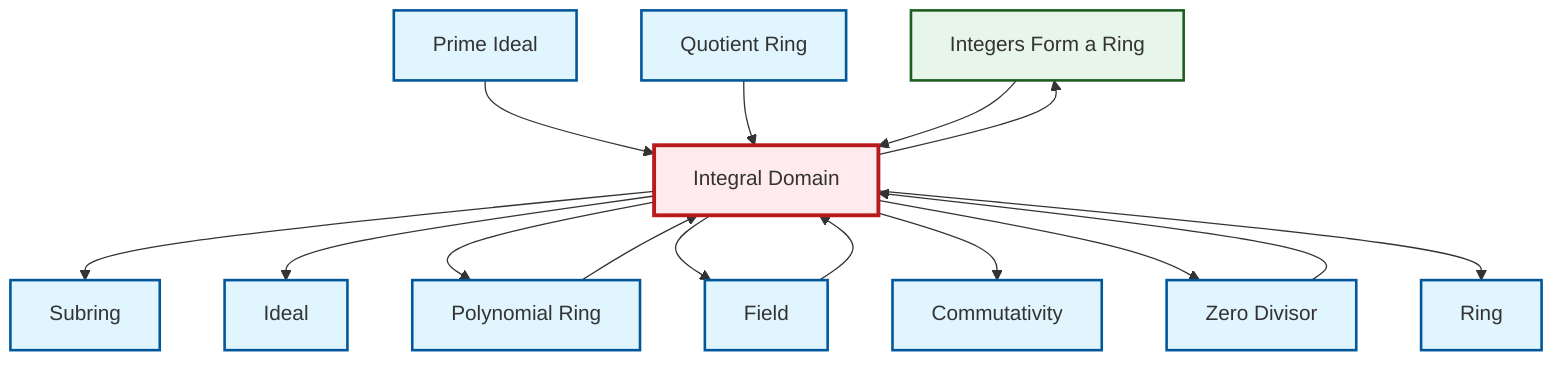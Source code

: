 graph TD
    classDef definition fill:#e1f5fe,stroke:#01579b,stroke-width:2px
    classDef theorem fill:#f3e5f5,stroke:#4a148c,stroke-width:2px
    classDef axiom fill:#fff3e0,stroke:#e65100,stroke-width:2px
    classDef example fill:#e8f5e9,stroke:#1b5e20,stroke-width:2px
    classDef current fill:#ffebee,stroke:#b71c1c,stroke-width:3px
    ex-integers-ring["Integers Form a Ring"]:::example
    def-polynomial-ring["Polynomial Ring"]:::definition
    def-zero-divisor["Zero Divisor"]:::definition
    def-integral-domain["Integral Domain"]:::definition
    def-commutativity["Commutativity"]:::definition
    def-ideal["Ideal"]:::definition
    def-ring["Ring"]:::definition
    def-field["Field"]:::definition
    def-prime-ideal["Prime Ideal"]:::definition
    def-subring["Subring"]:::definition
    def-quotient-ring["Quotient Ring"]:::definition
    def-prime-ideal --> def-integral-domain
    def-integral-domain --> def-subring
    def-integral-domain --> def-ideal
    def-integral-domain --> ex-integers-ring
    def-integral-domain --> def-polynomial-ring
    def-integral-domain --> def-field
    def-polynomial-ring --> def-integral-domain
    def-integral-domain --> def-commutativity
    def-field --> def-integral-domain
    def-quotient-ring --> def-integral-domain
    def-integral-domain --> def-zero-divisor
    def-integral-domain --> def-ring
    def-zero-divisor --> def-integral-domain
    ex-integers-ring --> def-integral-domain
    class def-integral-domain current